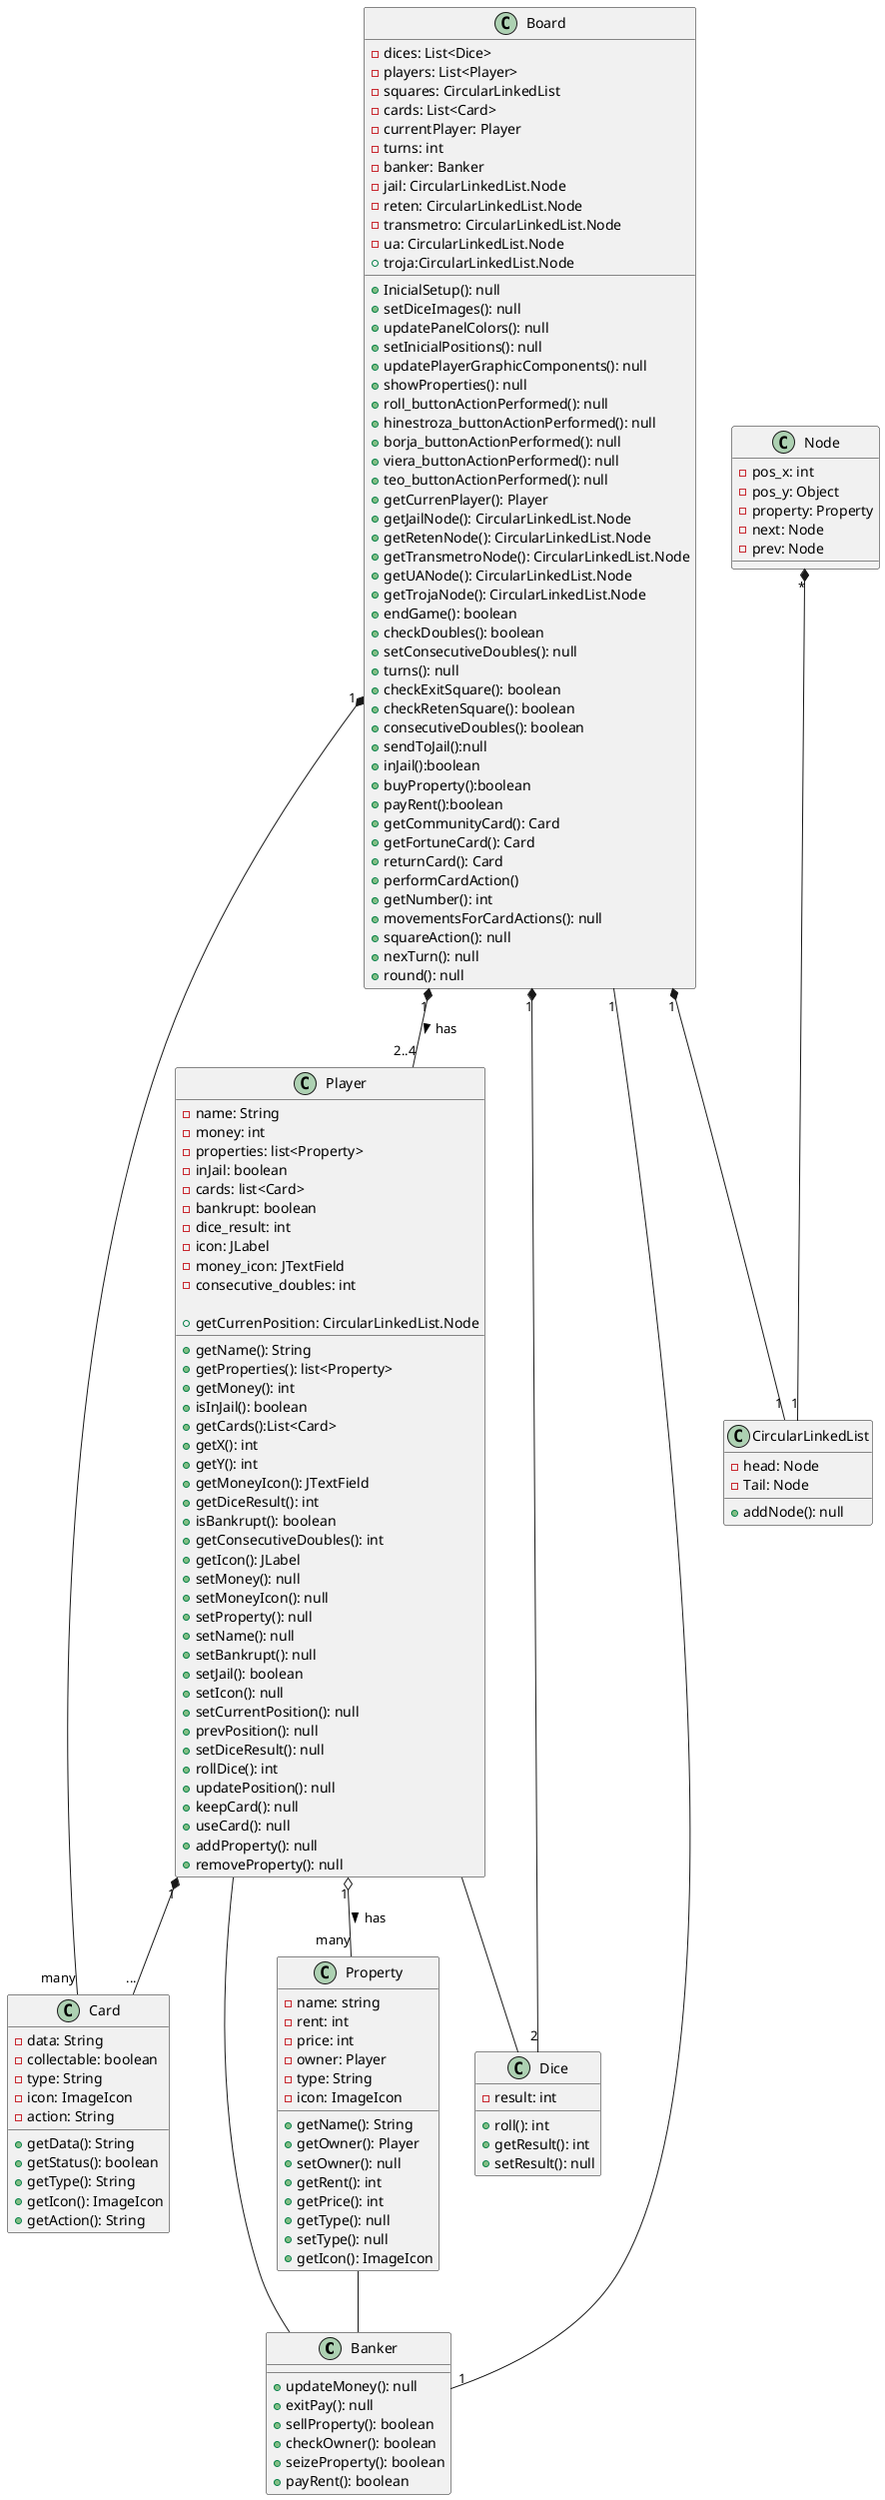 @startuml

class Banker{

    +updateMoney(): null
    +exitPay(): null
    +sellProperty(): boolean
    +checkOwner(): boolean
    +seizeProperty(): boolean
    +payRent(): boolean
}

Class Card {

    -data: String
    -collectable: boolean
    -type: String
    -icon: ImageIcon
    -action: String

    +getData(): String 
    +getStatus(): boolean
    +getType(): String
    +getIcon(): ImageIcon
    +getAction(): String

}

Class CircularLinkedList {

    -head: Node
    -Tail: Node

    +addNode(): null 
}

Class Node {

    -pos_x: int
    -pos_y: Object 
    -property: Property
    -next: Node
    -prev: Node

}

Class Dice {
    -result: int

    +roll(): int
    +getResult(): int
    +setResult(): null
}

Class Player {

    -name: String
    -money: int
    -properties: list<Property>
    -inJail: boolean
    -cards: list<Card>
    -bankrupt: boolean
    -dice_result: int
    -icon: JLabel
    -money_icon: JTextField
    -consecutive_doubles: int
    
    +getName(): String
    +getProperties(): list<Property> 
    +getMoney(): int  
    +isInJail(): boolean
    +getCards():List<Card>
    +getCurrenPosition: CircularLinkedList.Node
    +getX(): int
    +getY(): int
    +getMoneyIcon(): JTextField 
    +getDiceResult(): int
    +isBankrupt(): boolean
    +getConsecutiveDoubles(): int
    +getIcon(): JLabel
    +setMoney(): null
    +setMoneyIcon(): null
    +setProperty(): null
    +setName(): null
    +setBankrupt(): null
    +setJail(): boolean
    +setIcon(): null
    +setCurrentPosition(): null
    +prevPosition(): null
    +setDiceResult(): null
    +rollDice(): int
    +updatePosition(): null
    +keepCard(): null
    +useCard(): null
    +addProperty(): null
    +removeProperty(): null

}

Class Property {

    -name: string
    -rent: int
    -price: int
    -owner: Player
    -type: String
    -icon: ImageIcon

    +getName(): String
    +getOwner(): Player 
    +setOwner(): null 
    +getRent(): int 
    +getPrice(): int 
    +getType(): null
    +setType(): null
    +getIcon(): ImageIcon

}

Class Board {

    -dices: List<Dice> 
    -players: List<Player> 
    -squares: CircularLinkedList
    -cards: List<Card>
    -currentPlayer: Player
    -turns: int 
    -banker: Banker
    -jail: CircularLinkedList.Node 
    -reten: CircularLinkedList.Node 
    -transmetro: CircularLinkedList.Node 
    -ua: CircularLinkedList.Node 
    +troja:CircularLinkedList.Node   

    +InicialSetup(): null
    +setDiceImages(): null
    +updatePanelColors(): null
    +setInicialPositions(): null
    +updatePlayerGraphicComponents(): null
    +showProperties(): null
    +roll_buttonActionPerformed(): null
    +hinestroza_buttonActionPerformed(): null
    +borja_buttonActionPerformed(): null
    +viera_buttonActionPerformed(): null
    +teo_buttonActionPerformed(): null
    +getCurrenPlayer(): Player
    +getJailNode(): CircularLinkedList.Node 
    +getRetenNode(): CircularLinkedList.Node 
    +getTransmetroNode(): CircularLinkedList.Node
    +getUANode(): CircularLinkedList.Node
    +getTrojaNode(): CircularLinkedList.Node 
    +endGame(): boolean
    +checkDoubles(): boolean
    +setConsecutiveDoubles(): null
    +turns(): null
    +checkExitSquare(): boolean
    +checkRetenSquare(): boolean
    +consecutiveDoubles(): boolean
    +sendToJail():null
    +inJail():boolean
    +buyProperty():boolean
    +payRent():boolean
    +getCommunityCard(): Card
    +getFortuneCard(): Card
    +returnCard(): Card
    +performCardAction()
    +getNumber(): int
    +movementsForCardActions(): null
    +squareAction(): null
    +nexTurn(): null
    +round(): null

}


Node "*" *--  "1" CircularLinkedList
Player "1" o-- "many" Property: has >
Board "1" *-- "2..4" Player: has >
Board "1" *--"many" Card
Board "1" -- "1" Banker 
Board "1" *-- "1" CircularLinkedList
Board "1" *-- "2" Dice
Player "1" *-- "..." Card 
Player -- Banker
Player -- Dice
Property -- Banker

@enduml
